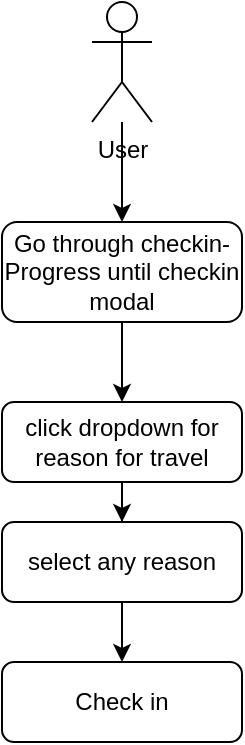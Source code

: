 <mxfile version="14.5.3" type="device"><diagram id="C5RBs43oDa-KdzZeNtuy" name="Page-1"><mxGraphModel dx="1418" dy="796" grid="1" gridSize="10" guides="1" tooltips="1" connect="1" arrows="1" fold="1" page="1" pageScale="1" pageWidth="827" pageHeight="1169" math="0" shadow="0"><root><mxCell id="WIyWlLk6GJQsqaUBKTNV-0"/><mxCell id="WIyWlLk6GJQsqaUBKTNV-1" parent="WIyWlLk6GJQsqaUBKTNV-0"/><mxCell id="hofMHoKgtT2lc2mrG8sL-4" style="edgeStyle=orthogonalEdgeStyle;rounded=0;orthogonalLoop=1;jettySize=auto;html=1;" parent="WIyWlLk6GJQsqaUBKTNV-1" source="WIyWlLk6GJQsqaUBKTNV-3" target="hofMHoKgtT2lc2mrG8sL-3" edge="1"><mxGeometry relative="1" as="geometry"/></mxCell><mxCell id="WIyWlLk6GJQsqaUBKTNV-3" value="Go through checkin-Progress until checkin modal" style="rounded=1;whiteSpace=wrap;html=1;fontSize=12;glass=0;strokeWidth=1;shadow=0;" parent="WIyWlLk6GJQsqaUBKTNV-1" vertex="1"><mxGeometry x="340" y="140" width="120" height="50" as="geometry"/></mxCell><mxCell id="hofMHoKgtT2lc2mrG8sL-1" style="edgeStyle=orthogonalEdgeStyle;rounded=0;orthogonalLoop=1;jettySize=auto;html=1;" parent="WIyWlLk6GJQsqaUBKTNV-1" source="hofMHoKgtT2lc2mrG8sL-0" target="WIyWlLk6GJQsqaUBKTNV-3" edge="1"><mxGeometry relative="1" as="geometry"/></mxCell><mxCell id="hofMHoKgtT2lc2mrG8sL-0" value="User" style="shape=umlActor;verticalLabelPosition=bottom;verticalAlign=top;html=1;outlineConnect=0;" parent="WIyWlLk6GJQsqaUBKTNV-1" vertex="1"><mxGeometry x="385" y="30" width="30" height="60" as="geometry"/></mxCell><mxCell id="hofMHoKgtT2lc2mrG8sL-6" style="edgeStyle=orthogonalEdgeStyle;rounded=0;orthogonalLoop=1;jettySize=auto;html=1;" parent="WIyWlLk6GJQsqaUBKTNV-1" source="hofMHoKgtT2lc2mrG8sL-3" target="hofMHoKgtT2lc2mrG8sL-5" edge="1"><mxGeometry relative="1" as="geometry"/></mxCell><mxCell id="hofMHoKgtT2lc2mrG8sL-3" value="click dropdown for reason for travel" style="rounded=1;whiteSpace=wrap;html=1;fontSize=12;glass=0;strokeWidth=1;shadow=0;" parent="WIyWlLk6GJQsqaUBKTNV-1" vertex="1"><mxGeometry x="340" y="230" width="120" height="40" as="geometry"/></mxCell><mxCell id="OwxiYiRXVQl_GkpIaYRh-1" style="edgeStyle=orthogonalEdgeStyle;rounded=0;orthogonalLoop=1;jettySize=auto;html=1;" parent="WIyWlLk6GJQsqaUBKTNV-1" source="hofMHoKgtT2lc2mrG8sL-5" edge="1"><mxGeometry relative="1" as="geometry"><mxPoint x="400" y="360" as="targetPoint"/></mxGeometry></mxCell><mxCell id="hofMHoKgtT2lc2mrG8sL-5" value="select any reason" style="rounded=1;whiteSpace=wrap;html=1;fontSize=12;glass=0;strokeWidth=1;shadow=0;" parent="WIyWlLk6GJQsqaUBKTNV-1" vertex="1"><mxGeometry x="340" y="290" width="120" height="40" as="geometry"/></mxCell><mxCell id="OwxiYiRXVQl_GkpIaYRh-6" value="Check in" style="rounded=1;whiteSpace=wrap;html=1;fontSize=12;glass=0;strokeWidth=1;shadow=0;" parent="WIyWlLk6GJQsqaUBKTNV-1" vertex="1"><mxGeometry x="340" y="360" width="120" height="40" as="geometry"/></mxCell></root></mxGraphModel></diagram></mxfile>